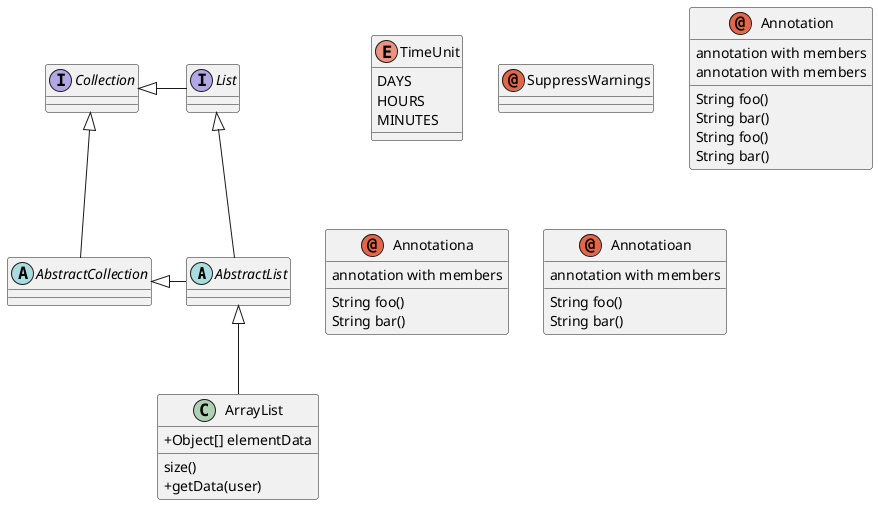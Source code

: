 @startuml 
skinparam classAttributeIconSize 0


abstract class AbstractList
abstract AbstractCollection
interface List
interface Collection

List <|-- AbstractList
Collection <|-- AbstractCollection

Collection <|- List
AbstractCollection <|- AbstractList
AbstractList <|-- ArrayList

class ArrayList {
  + Object[] elementData

  size()
  + getData(user)
}

enum TimeUnit {
  DAYS
  HOURS
  MINUTES
}

annotation SuppressWarnings

annotation Annotation {
  annotation with members
  String foo()
  String bar()
}

annotation Annotation {
  annotation with members
  String foo()
  String bar()
}


annotation Annotationa {
  annotation with members
  String foo()
  String bar()
}


annotation Annotatioan {
  annotation with members
  String foo()
  String bar()
}



@enduml